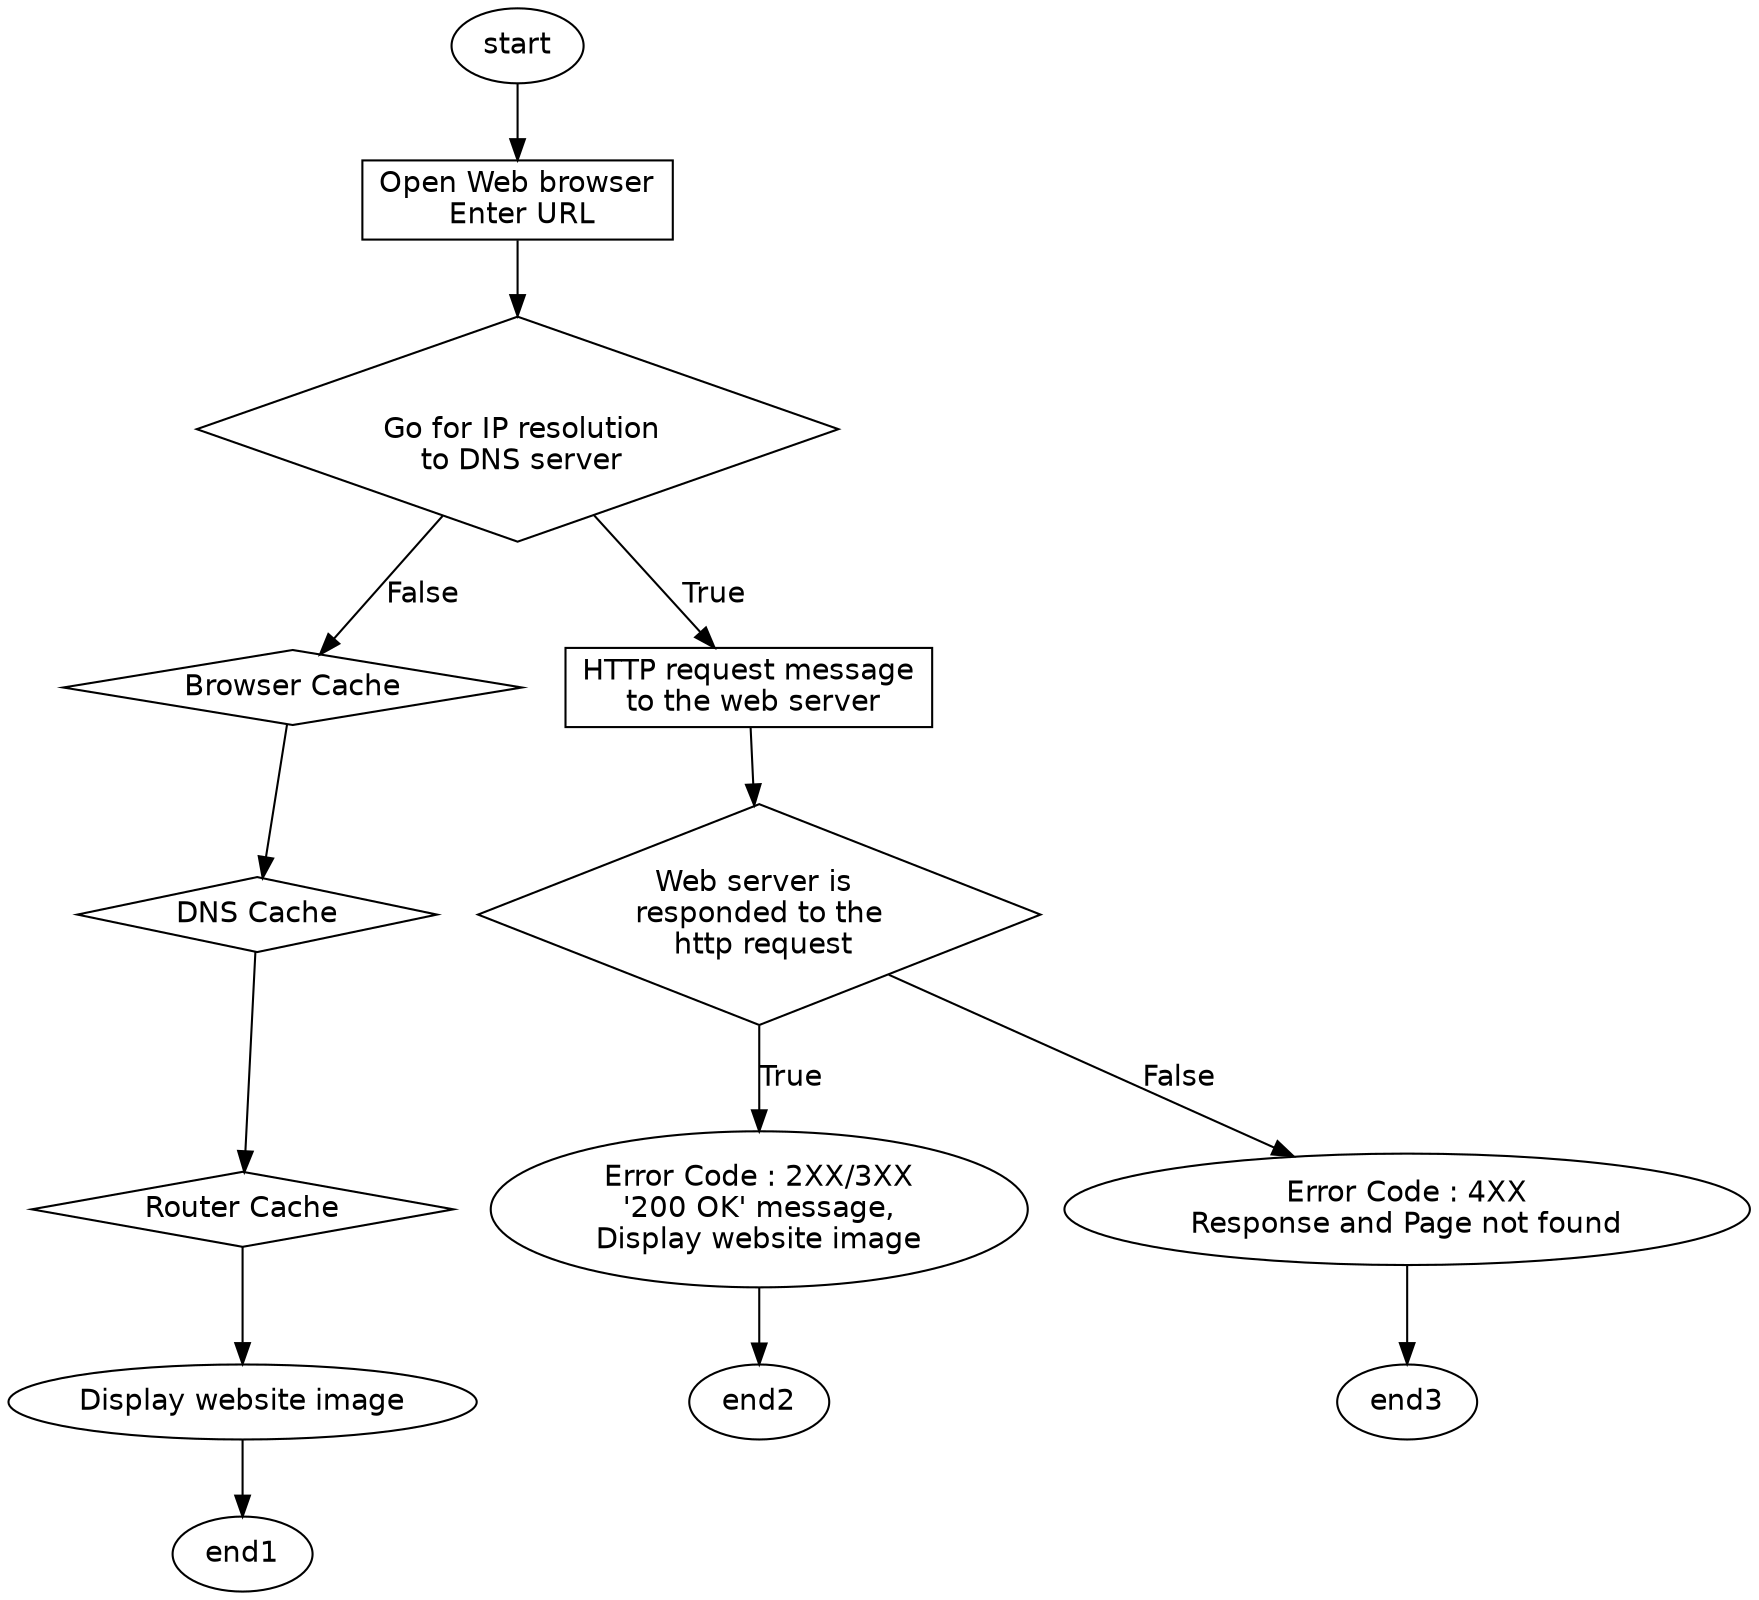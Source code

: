 digraph G {
node [fontname = "helvetica"];
  edge [fontname = "helvetica"];

  fontsize="50"


start [ 
    label = "start"; 
    shape = oval;
];
input [
    label = "Open Web browser\n Enter URL"; 
    shape = rectangle;
];
DNS [
    label = "\n Go for IP resolution\n to DNS server";
    shape = diamond;
];
Bcache [
    label = "Browser Cache";
    shape = diamond;
];
Dcache[
    label = "DNS Cache";
    shape = diamond;
];

Rcache[
    label = "Router Cache";
    shape = diamond;
];
Display[
    label = "Display website image";
    shape = oval;
];

R1[
    label = "HTTP request message\n to the web server";
    shape = rectangle;
];
R2[
    label = "Web server is \nresponded to the\n http request";
    shape = diamond;
];
R3[
    label = "Error Code : 2XX/3XX\n '200 OK' message, \n Display website image ";
    shape = oval;
];
R4[
    label = "Error Code : 4XX\n Response and Page not found ";
    shape = oval;
];
end[
    label = "end1"; 
    shape = oval;
];
end1[
    label = "end2"; 
    shape = oval;
];
end2[
    label = "end3"; 
    shape = oval;
];
start -> input;
input -> DNS;
DNS -> Bcache[ label = "False" ];
 Bcache -> Dcache;
Dcache -> Rcache;
 Rcache -> Display;
 Display -> end;
 R3 -> end1;
 R4 -> end2;
DNS -> R1[ label = "True" ];
R1 -> R2;
R2 -> R3[ label = "True" ];
R2 -> R4[ label = "False" ];
}

